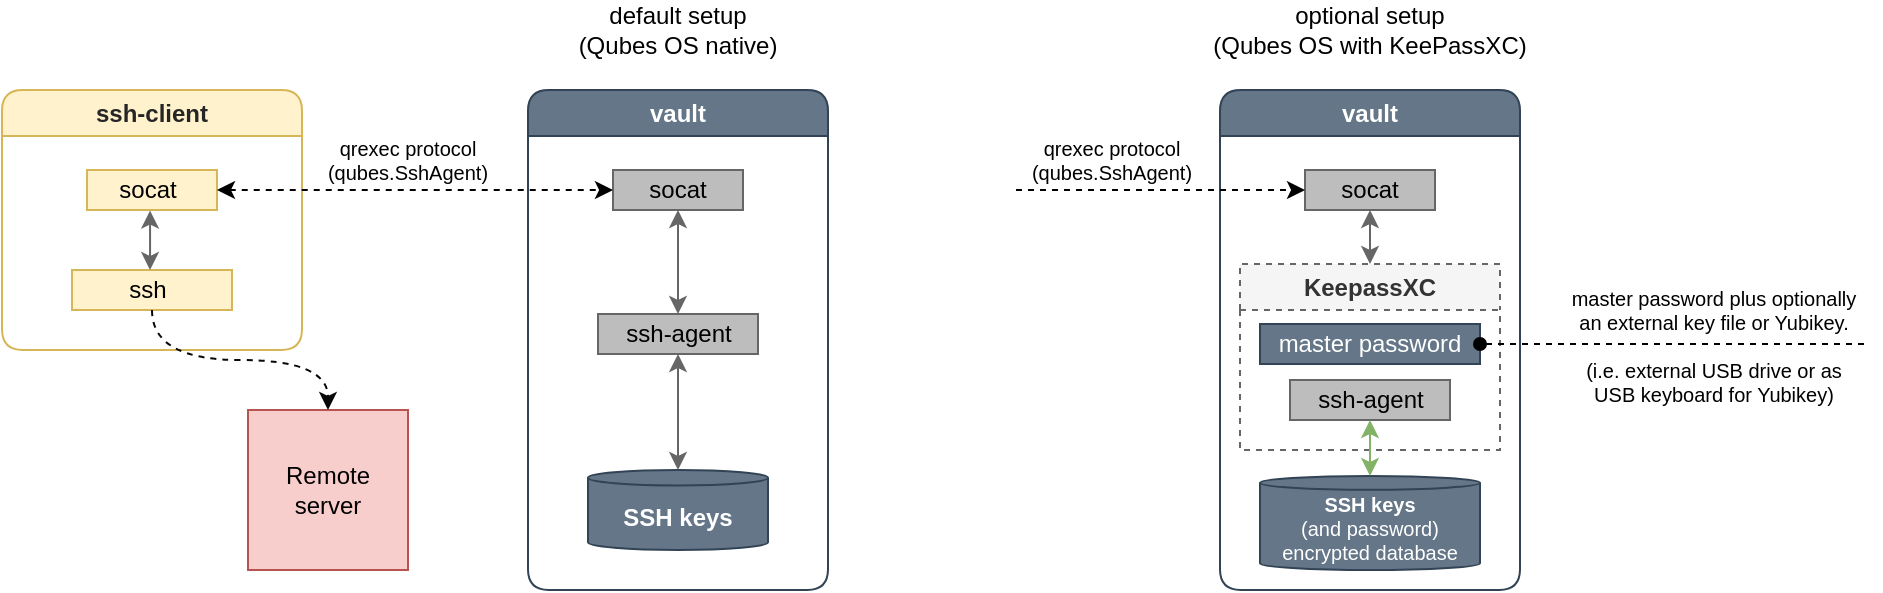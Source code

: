 <mxfile version="13.10.1" type="github">
  <diagram id="SKtbNTC9j6CT3jW_uAWr" name="Page-1">
    <mxGraphModel dx="1422" dy="1183" grid="1" gridSize="10" guides="1" tooltips="1" connect="1" arrows="1" fold="1" page="0" pageScale="1" pageWidth="1169" pageHeight="826" background="#ffffff" math="0" shadow="0">
      <root>
        <mxCell id="0" />
        <mxCell id="1" parent="0" />
        <mxCell id="Rzevuu3Boefq3aI9rTCi-90" value="vault" style="swimlane;whiteSpace=wrap;html=1;rounded=1;shadow=0;glass=0;comic=0;startSize=23;swimlaneFillColor=#ffffff;fontColor=#ffffff;fillColor=#647687;strokeColor=#314354;" parent="1" vertex="1">
          <mxGeometry x="882" y="40" width="150" height="250" as="geometry">
            <mxRectangle x="878" y="40" width="170" height="23" as="alternateBounds" />
          </mxGeometry>
        </mxCell>
        <mxCell id="Rzevuu3Boefq3aI9rTCi-92" value="" style="rounded=0;whiteSpace=wrap;html=1;glass=0;comic=0;strokeWidth=1;fillColor=#BDBDBD;strokeColor=#666666;" parent="Rzevuu3Boefq3aI9rTCi-90" vertex="1">
          <mxGeometry x="42.5" y="40" width="65" height="20" as="geometry" />
        </mxCell>
        <mxCell id="Rzevuu3Boefq3aI9rTCi-96" value="" style="endArrow=classic;startArrow=classic;html=1;strokeColor=#666666;entryX=0.5;entryY=1;entryDx=0;entryDy=0;" parent="Rzevuu3Boefq3aI9rTCi-90" source="Rzevuu3Boefq3aI9rTCi-118" target="Rzevuu3Boefq3aI9rTCi-92" edge="1">
          <mxGeometry width="50" height="50" relative="1" as="geometry">
            <mxPoint x="75" y="100" as="sourcePoint" />
            <mxPoint x="120" y="110" as="targetPoint" />
          </mxGeometry>
        </mxCell>
        <mxCell id="Rzevuu3Boefq3aI9rTCi-98" value="socat" style="text;html=1;strokeColor=none;fillColor=none;align=center;verticalAlign=middle;whiteSpace=wrap;rounded=0;glass=0;comic=0;" parent="Rzevuu3Boefq3aI9rTCi-90" vertex="1">
          <mxGeometry x="55" y="40" width="40" height="20" as="geometry" />
        </mxCell>
        <mxCell id="Rzevuu3Boefq3aI9rTCi-118" value="KeepassXC" style="swimlane;whiteSpace=wrap;html=1;rounded=0;shadow=0;glass=0;comic=0;startSize=23;swimlaneFillColor=#ffffff;fillColor=#f5f5f5;strokeColor=#666666;dashed=1;fontColor=#333333;" parent="Rzevuu3Boefq3aI9rTCi-90" vertex="1">
          <mxGeometry x="10" y="87" width="130" height="93" as="geometry">
            <mxRectangle x="878" y="40" width="170" height="23" as="alternateBounds" />
          </mxGeometry>
        </mxCell>
        <mxCell id="Rzevuu3Boefq3aI9rTCi-130" value="" style="shape=cylinder3;whiteSpace=wrap;html=1;boundedLbl=1;backgroundOutline=1;size=3.429;rounded=0;glass=0;comic=0;strokeColor=#314354;strokeWidth=1;fillColor=#647687;fontColor=#ffffff;" parent="Rzevuu3Boefq3aI9rTCi-118" vertex="1">
          <mxGeometry x="10" y="106" width="110" height="47" as="geometry" />
        </mxCell>
        <mxCell id="Rzevuu3Boefq3aI9rTCi-134" value="&lt;div style=&quot;font-size: 10px&quot;&gt;&lt;b&gt;&lt;font style=&quot;font-size: 10px&quot; face=&quot;Helvetica&quot;&gt;SSH keys&lt;/font&gt;&lt;/b&gt;&lt;/div&gt;&lt;div style=&quot;font-size: 10px&quot;&gt;&lt;font style=&quot;font-size: 10px&quot; face=&quot;Helvetica&quot;&gt;(and password) encrypted database&lt;br&gt;&lt;/font&gt;&lt;/div&gt;" style="text;html=1;strokeColor=none;fillColor=none;align=center;verticalAlign=middle;whiteSpace=wrap;rounded=0;glass=0;comic=0;fontColor=#FFFFFF;" parent="Rzevuu3Boefq3aI9rTCi-118" vertex="1">
          <mxGeometry x="10" y="122" width="110" height="20" as="geometry" />
        </mxCell>
        <mxCell id="Rzevuu3Boefq3aI9rTCi-131" value="" style="rounded=0;whiteSpace=wrap;html=1;glass=0;comic=0;strokeWidth=1;fillColor=#BDBDBD;strokeColor=#666666;" parent="Rzevuu3Boefq3aI9rTCi-118" vertex="1">
          <mxGeometry x="25" y="58" width="80" height="20" as="geometry" />
        </mxCell>
        <mxCell id="Rzevuu3Boefq3aI9rTCi-133" value="&lt;div&gt;ssh-agent&lt;/div&gt;" style="text;html=1;strokeColor=none;fillColor=none;align=center;verticalAlign=middle;whiteSpace=wrap;rounded=0;glass=0;comic=0;" parent="Rzevuu3Boefq3aI9rTCi-118" vertex="1">
          <mxGeometry x="32.5" y="58" width="65" height="20" as="geometry" />
        </mxCell>
        <mxCell id="Rzevuu3Boefq3aI9rTCi-132" value="" style="endArrow=classic;startArrow=classic;html=1;entryX=0.5;entryY=1;entryDx=0;entryDy=0;strokeColor=#82b366;fillColor=#d5e8d4;" parent="Rzevuu3Boefq3aI9rTCi-118" source="Rzevuu3Boefq3aI9rTCi-130" target="Rzevuu3Boefq3aI9rTCi-131" edge="1">
          <mxGeometry width="50" height="50" relative="1" as="geometry">
            <mxPoint x="257" y="-40" as="sourcePoint" />
            <mxPoint x="-576" y="-60" as="targetPoint" />
          </mxGeometry>
        </mxCell>
        <mxCell id="Rzevuu3Boefq3aI9rTCi-136" value="&lt;div&gt;master password&lt;br&gt;&lt;/div&gt;" style="text;html=1;strokeColor=#314354;fillColor=#647687;align=center;verticalAlign=middle;whiteSpace=wrap;rounded=0;glass=0;comic=0;fontColor=#ffffff;" parent="Rzevuu3Boefq3aI9rTCi-118" vertex="1">
          <mxGeometry x="10" y="30" width="110" height="20" as="geometry" />
        </mxCell>
        <mxCell id="Rzevuu3Boefq3aI9rTCi-107" style="edgeStyle=orthogonalEdgeStyle;rounded=0;orthogonalLoop=1;jettySize=auto;html=1;startArrow=oval;startFill=1;endArrow=none;endFill=0;dashed=1;exitX=1;exitY=0.5;exitDx=0;exitDy=0;" parent="Rzevuu3Boefq3aI9rTCi-90" edge="1">
          <mxGeometry relative="1" as="geometry">
            <mxPoint x="322" y="127" as="targetPoint" />
            <mxPoint x="130" y="127" as="sourcePoint" />
          </mxGeometry>
        </mxCell>
        <mxCell id="5" value="vault" style="swimlane;whiteSpace=wrap;html=1;rounded=1;shadow=0;glass=0;comic=0;startSize=23;swimlaneFillColor=#ffffff;fontColor=#ffffff;fillColor=#647687;strokeColor=#314354;" parent="1" vertex="1">
          <mxGeometry x="536" y="40" width="150" height="250" as="geometry" />
        </mxCell>
        <mxCell id="QTO3XgoEFIxhdkZU8tme-128" value="" style="shape=cylinder3;whiteSpace=wrap;html=1;boundedLbl=1;backgroundOutline=1;size=3.857;rounded=0;glass=0;comic=0;strokeColor=#314354;strokeWidth=1;fillColor=#647687;fontColor=#ffffff;" parent="5" vertex="1">
          <mxGeometry x="30" y="190" width="90" height="40" as="geometry" />
        </mxCell>
        <mxCell id="QTO3XgoEFIxhdkZU8tme-130" value="" style="rounded=0;whiteSpace=wrap;html=1;glass=0;comic=0;strokeWidth=1;fillColor=#BDBDBD;strokeColor=#666666;" parent="5" vertex="1">
          <mxGeometry x="42.5" y="40" width="65" height="20" as="geometry" />
        </mxCell>
        <mxCell id="QTO3XgoEFIxhdkZU8tme-133" value="" style="rounded=0;whiteSpace=wrap;html=1;glass=0;comic=0;strokeWidth=1;fillColor=#BDBDBD;strokeColor=#666666;" parent="5" vertex="1">
          <mxGeometry x="35" y="112" width="80" height="20" as="geometry" />
        </mxCell>
        <mxCell id="QTO3XgoEFIxhdkZU8tme-134" value="" style="endArrow=classic;startArrow=classic;html=1;entryX=0.5;entryY=1;entryDx=0;entryDy=0;strokeColor=#666666;" parent="5" source="QTO3XgoEFIxhdkZU8tme-128" target="QTO3XgoEFIxhdkZU8tme-133" edge="1">
          <mxGeometry width="50" height="50" relative="1" as="geometry">
            <mxPoint x="70" y="220" as="sourcePoint" />
            <mxPoint x="120" y="170" as="targetPoint" />
          </mxGeometry>
        </mxCell>
        <mxCell id="QTO3XgoEFIxhdkZU8tme-135" value="&lt;div&gt;ssh-agent&lt;/div&gt;" style="text;html=1;strokeColor=none;fillColor=none;align=center;verticalAlign=middle;whiteSpace=wrap;rounded=0;glass=0;comic=0;" parent="5" vertex="1">
          <mxGeometry x="42.5" y="112" width="65" height="20" as="geometry" />
        </mxCell>
        <mxCell id="QTO3XgoEFIxhdkZU8tme-136" value="" style="endArrow=classic;startArrow=classic;html=1;strokeColor=#666666;entryX=0.5;entryY=1;entryDx=0;entryDy=0;exitX=0.5;exitY=0;exitDx=0;exitDy=0;" parent="5" source="QTO3XgoEFIxhdkZU8tme-135" target="QTO3XgoEFIxhdkZU8tme-130" edge="1">
          <mxGeometry width="50" height="50" relative="1" as="geometry">
            <mxPoint x="70" y="160" as="sourcePoint" />
            <mxPoint x="120" y="110" as="targetPoint" />
          </mxGeometry>
        </mxCell>
        <mxCell id="QTO3XgoEFIxhdkZU8tme-129" value="&lt;div&gt;&lt;b&gt;SSH keys&lt;/b&gt;&lt;/div&gt;" style="text;html=1;strokeColor=none;fillColor=none;align=center;verticalAlign=middle;whiteSpace=wrap;rounded=0;glass=0;comic=0;fontColor=#FFFFFF;" parent="5" vertex="1">
          <mxGeometry x="40" y="204" width="70" height="20" as="geometry" />
        </mxCell>
        <mxCell id="QTO3XgoEFIxhdkZU8tme-137" value="socat" style="text;html=1;strokeColor=none;fillColor=none;align=center;verticalAlign=middle;whiteSpace=wrap;rounded=0;glass=0;comic=0;" parent="5" vertex="1">
          <mxGeometry x="55" y="40" width="40" height="20" as="geometry" />
        </mxCell>
        <mxCell id="Rzevuu3Boefq3aI9rTCi-102" value="" style="endArrow=classic;startArrow=none;html=1;entryX=0;entryY=0.5;entryDx=0;entryDy=0;dashed=1;startFill=0;" parent="5" edge="1" target="Rzevuu3Boefq3aI9rTCi-92">
          <mxGeometry width="50" height="50" relative="1" as="geometry">
            <mxPoint x="244" y="50" as="sourcePoint" />
            <mxPoint x="325" y="49.5" as="targetPoint" />
          </mxGeometry>
        </mxCell>
        <mxCell id="90" value="&lt;font color=&quot;#262626&quot;&gt;ssh-client&lt;/font&gt;" style="swimlane;whiteSpace=wrap;html=1;rounded=1;shadow=0;glass=0;comic=0;strokeColor=#d6b656;fillColor=#fff2cc;startSize=23;swimlaneFillColor=#ffffff;" parent="1" vertex="1">
          <mxGeometry x="273" y="40" width="150" height="130" as="geometry">
            <mxRectangle x="337" y="40" width="120" height="23" as="alternateBounds" />
          </mxGeometry>
        </mxCell>
        <mxCell id="7Ih5Z2z4oaHKUIcbK2M9-90" value="" style="rounded=0;whiteSpace=wrap;html=1;glass=0;comic=0;strokeWidth=1;fillColor=#fff2cc;strokeColor=#d6b656;" parent="90" vertex="1">
          <mxGeometry x="42.5" y="40" width="65" height="20" as="geometry" />
        </mxCell>
        <mxCell id="QTO3XgoEFIxhdkZU8tme-138" value="socat" style="text;html=1;align=center;verticalAlign=middle;whiteSpace=wrap;rounded=0;glass=0;comic=0;" parent="90" vertex="1">
          <mxGeometry x="42.5" y="40" width="60" height="20" as="geometry" />
        </mxCell>
        <mxCell id="Uwi5YcslHXohGdOQimyk-92" value="" style="rounded=0;whiteSpace=wrap;html=1;glass=0;comic=0;strokeWidth=1;fillColor=#fff2cc;strokeColor=#d6b656;" parent="90" vertex="1">
          <mxGeometry x="35" y="90" width="80" height="20" as="geometry" />
        </mxCell>
        <mxCell id="Uwi5YcslHXohGdOQimyk-94" value="" style="endArrow=classic;startArrow=classic;html=1;strokeColor=#666666;entryX=0.526;entryY=1.015;entryDx=0;entryDy=0;entryPerimeter=0;" parent="90" target="QTO3XgoEFIxhdkZU8tme-138" edge="1">
          <mxGeometry width="50" height="50" relative="1" as="geometry">
            <mxPoint x="74" y="90" as="sourcePoint" />
            <mxPoint x="74.66" y="60" as="targetPoint" />
          </mxGeometry>
        </mxCell>
        <mxCell id="Uwi5YcslHXohGdOQimyk-93" value="ssh" style="text;html=1;strokeColor=none;fillColor=none;align=center;verticalAlign=middle;whiteSpace=wrap;rounded=0;" parent="90" vertex="1">
          <mxGeometry x="52.5" y="90" width="40" height="20" as="geometry" />
        </mxCell>
        <mxCell id="QTO3XgoEFIxhdkZU8tme-132" value="&lt;div style=&quot;font-size: 10px&quot;&gt;&lt;font style=&quot;font-size: 10px&quot;&gt;qrexec protocol&lt;/font&gt;&lt;/div&gt;&lt;div style=&quot;font-size: 10px&quot;&gt;&lt;font style=&quot;font-size: 10px&quot;&gt;(qubes.SshAgent)&lt;br&gt;&lt;/font&gt;&lt;/div&gt;" style="text;html=1;strokeColor=none;fillColor=none;align=center;verticalAlign=middle;whiteSpace=wrap;rounded=0;glass=0;comic=0;" parent="1" vertex="1">
          <mxGeometry x="456" y="70" width="40" height="10" as="geometry" />
        </mxCell>
        <mxCell id="QTO3XgoEFIxhdkZU8tme-149" value="" style="whiteSpace=wrap;html=1;aspect=fixed;rounded=0;glass=0;comic=0;strokeColor=#b85450;strokeWidth=1;fillColor=#f8cecc;" parent="1" vertex="1">
          <mxGeometry x="396" y="200" width="80" height="80" as="geometry" />
        </mxCell>
        <mxCell id="QTO3XgoEFIxhdkZU8tme-131" value="" style="endArrow=classic;startArrow=classic;html=1;entryX=0;entryY=0.5;entryDx=0;entryDy=0;dashed=1;exitX=1;exitY=0.5;exitDx=0;exitDy=0;" parent="1" source="7Ih5Z2z4oaHKUIcbK2M9-90" target="QTO3XgoEFIxhdkZU8tme-130" edge="1">
          <mxGeometry width="50" height="50" relative="1" as="geometry">
            <mxPoint x="406" y="130" as="sourcePoint" />
            <mxPoint x="456" y="80" as="targetPoint" />
          </mxGeometry>
        </mxCell>
        <mxCell id="QTO3XgoEFIxhdkZU8tme-150" value="Remote server" style="text;html=1;strokeColor=none;fillColor=none;align=center;verticalAlign=middle;whiteSpace=wrap;rounded=0;glass=0;comic=0;" parent="1" vertex="1">
          <mxGeometry x="416" y="230" width="40" height="20" as="geometry" />
        </mxCell>
        <mxCell id="7Ih5Z2z4oaHKUIcbK2M9-96" style="edgeStyle=orthogonalEdgeStyle;rounded=0;orthogonalLoop=1;jettySize=auto;html=1;entryX=0.5;entryY=0;entryDx=0;entryDy=0;strokeColor=#080808;curved=1;dashed=1;exitX=0.5;exitY=1;exitDx=0;exitDy=0;" parent="1" source="Uwi5YcslHXohGdOQimyk-92" target="QTO3XgoEFIxhdkZU8tme-149" edge="1">
          <mxGeometry relative="1" as="geometry">
            <mxPoint x="476" y="120" as="sourcePoint" />
          </mxGeometry>
        </mxCell>
        <mxCell id="Rzevuu3Boefq3aI9rTCi-100" value="&lt;div&gt;default setup&lt;/div&gt;&lt;div&gt;(Qubes OS native)&lt;/div&gt;" style="text;html=1;strokeColor=none;fillColor=none;align=center;verticalAlign=middle;whiteSpace=wrap;rounded=0;" parent="1" vertex="1">
          <mxGeometry x="551" width="120" height="20" as="geometry" />
        </mxCell>
        <mxCell id="Rzevuu3Boefq3aI9rTCi-101" value="optional setup&lt;div&gt;(Qubes OS with KeePassXC)&lt;/div&gt;" style="text;html=1;strokeColor=none;fillColor=none;align=center;verticalAlign=middle;whiteSpace=wrap;rounded=0;" parent="1" vertex="1">
          <mxGeometry x="872" width="170" height="20" as="geometry" />
        </mxCell>
        <mxCell id="Rzevuu3Boefq3aI9rTCi-103" value="&lt;div style=&quot;font-size: 10px&quot;&gt;&lt;font style=&quot;font-size: 10px&quot;&gt;qrexec protocol&lt;/font&gt;&lt;/div&gt;&lt;div style=&quot;font-size: 10px&quot;&gt;&lt;font style=&quot;font-size: 10px&quot;&gt;(qubes.SshAgent)&lt;br&gt;&lt;/font&gt;&lt;/div&gt;" style="text;html=1;strokeColor=none;fillColor=none;align=center;verticalAlign=middle;whiteSpace=wrap;rounded=0;glass=0;comic=0;" parent="1" vertex="1">
          <mxGeometry x="808" y="70" width="40" height="10" as="geometry" />
        </mxCell>
        <mxCell id="Rzevuu3Boefq3aI9rTCi-110" value="&lt;div style=&quot;font-size: 10px&quot;&gt;&lt;font style=&quot;font-size: 10px&quot; face=&quot;Helvetica&quot;&gt;master password plus optionally an external key file or Yubikey.&lt;br&gt;&lt;/font&gt;&lt;/div&gt;&lt;div style=&quot;font-size: 10px&quot;&gt;&lt;font style=&quot;font-size: 10px&quot; face=&quot;Helvetica&quot;&gt;&lt;br&gt;&lt;/font&gt;&lt;/div&gt;&lt;div style=&quot;font-size: 10px&quot;&gt;&lt;font style=&quot;font-size: 10px&quot; face=&quot;Helvetica&quot;&gt;(i.e. external USB drive or as USB keyboard for Yubikey) &lt;br&gt;&lt;/font&gt;&lt;/div&gt;" style="text;html=1;strokeColor=none;fillColor=none;align=center;verticalAlign=middle;whiteSpace=wrap;rounded=0;" parent="1" vertex="1">
          <mxGeometry x="1053" y="135" width="152" height="65.5" as="geometry" />
        </mxCell>
      </root>
    </mxGraphModel>
  </diagram>
</mxfile>
